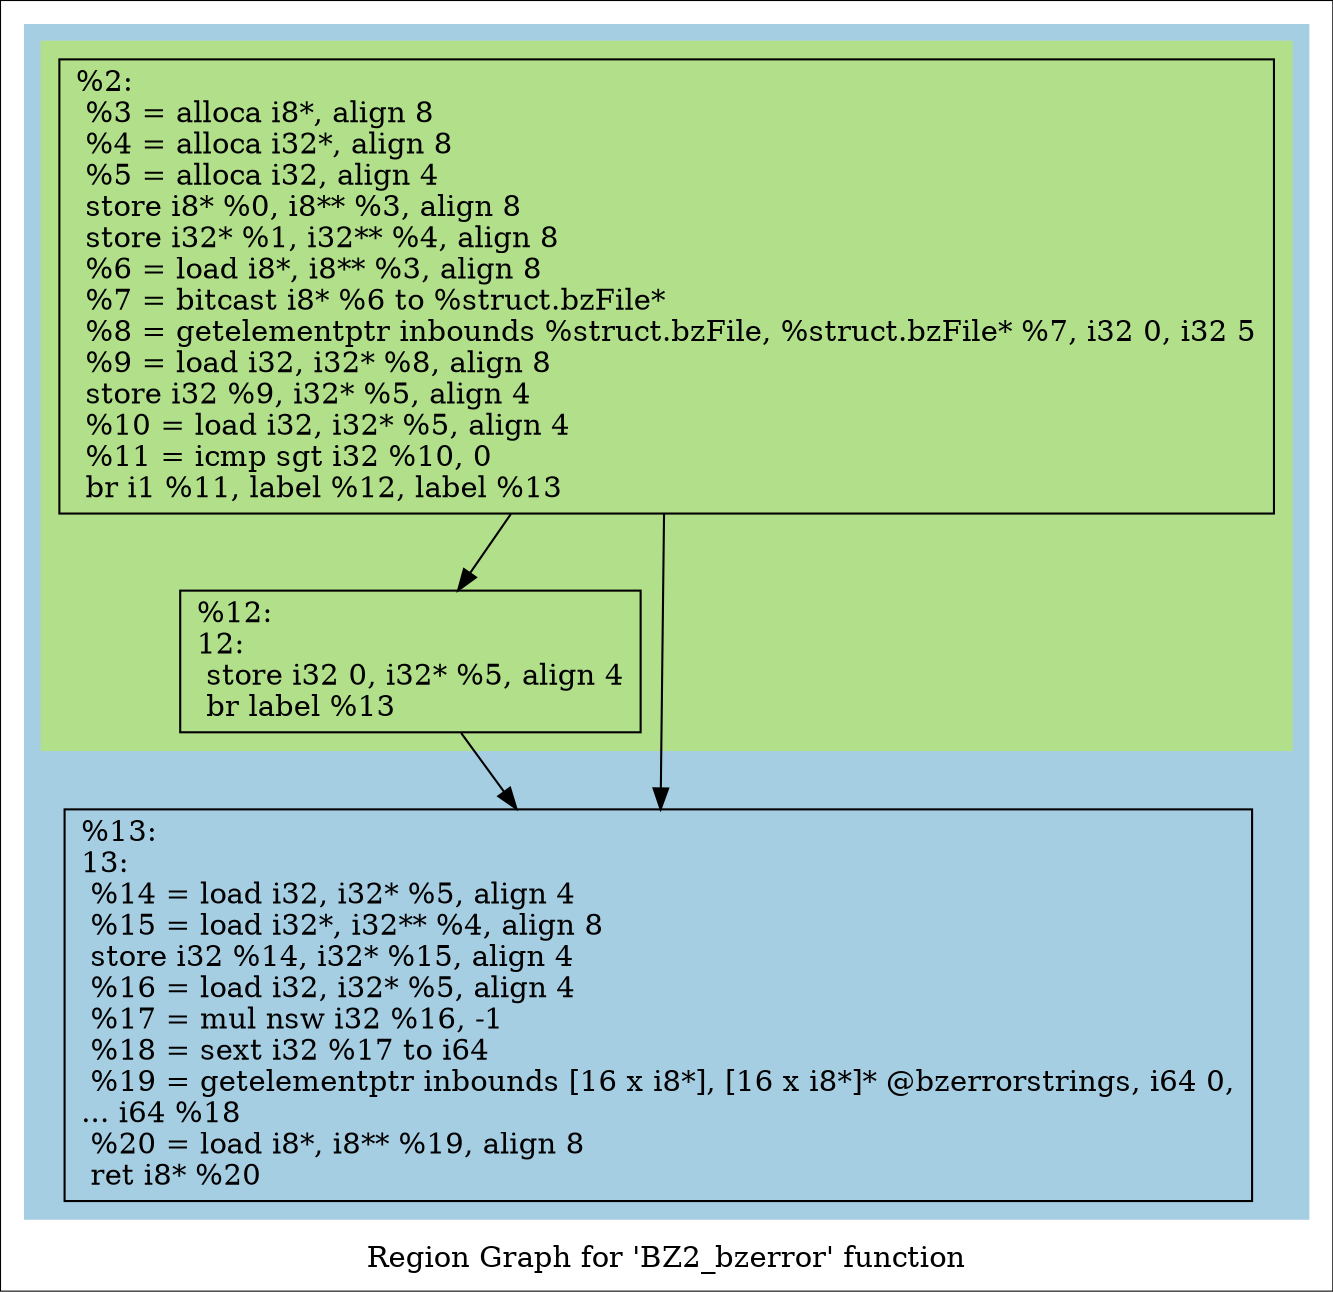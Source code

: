 digraph "Region Graph for 'BZ2_bzerror' function" {
	label="Region Graph for 'BZ2_bzerror' function";

	Node0xb3a0a0 [shape=record,label="{%2:\l  %3 = alloca i8*, align 8\l  %4 = alloca i32*, align 8\l  %5 = alloca i32, align 4\l  store i8* %0, i8** %3, align 8\l  store i32* %1, i32** %4, align 8\l  %6 = load i8*, i8** %3, align 8\l  %7 = bitcast i8* %6 to %struct.bzFile*\l  %8 = getelementptr inbounds %struct.bzFile, %struct.bzFile* %7, i32 0, i32 5\l  %9 = load i32, i32* %8, align 8\l  store i32 %9, i32* %5, align 4\l  %10 = load i32, i32* %5, align 4\l  %11 = icmp sgt i32 %10, 0\l  br i1 %11, label %12, label %13\l}"];
	Node0xb3a0a0 -> Node0x8b70c0;
	Node0xb3a0a0 -> Node0x8d4360;
	Node0x8b70c0 [shape=record,label="{%12:\l12:                                               \l  store i32 0, i32* %5, align 4\l  br label %13\l}"];
	Node0x8b70c0 -> Node0x8d4360;
	Node0x8d4360 [shape=record,label="{%13:\l13:                                               \l  %14 = load i32, i32* %5, align 4\l  %15 = load i32*, i32** %4, align 8\l  store i32 %14, i32* %15, align 4\l  %16 = load i32, i32* %5, align 4\l  %17 = mul nsw i32 %16, -1\l  %18 = sext i32 %17 to i64\l  %19 = getelementptr inbounds [16 x i8*], [16 x i8*]* @bzerrorstrings, i64 0,\l... i64 %18\l  %20 = load i8*, i8** %19, align 8\l  ret i8* %20\l}"];
	colorscheme = "paired12"
        subgraph cluster_0x874a70 {
          label = "";
          style = filled;
          color = 1
          subgraph cluster_0xc158a0 {
            label = "";
            style = filled;
            color = 3
            Node0xb3a0a0;
            Node0x8b70c0;
          }
          Node0x8d4360;
        }
}
